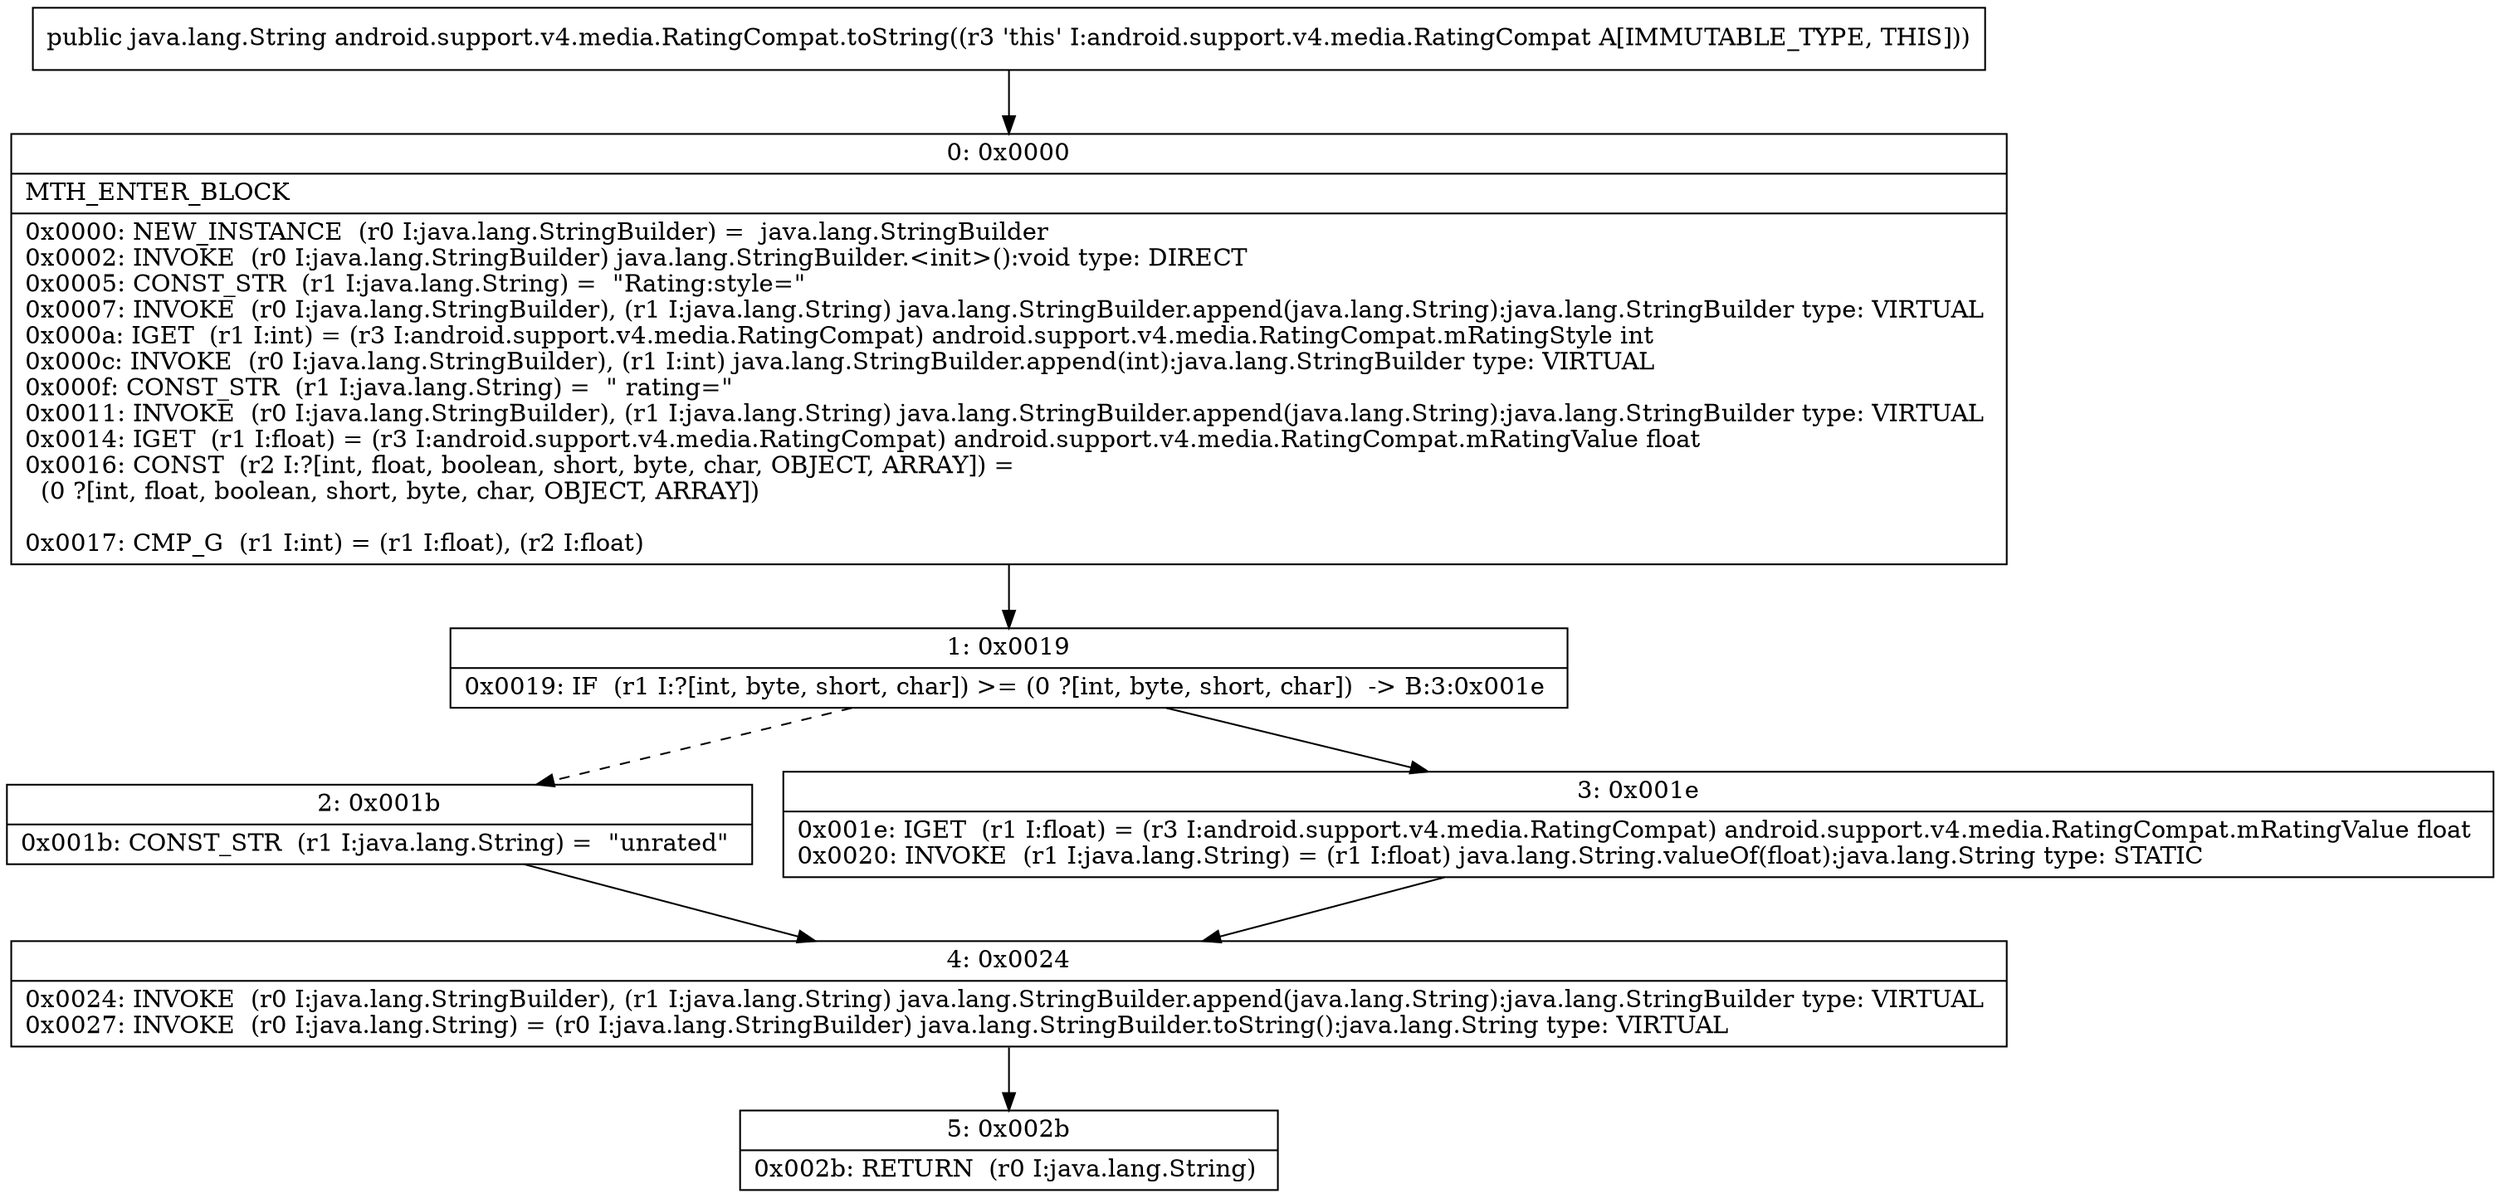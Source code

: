 digraph "CFG forandroid.support.v4.media.RatingCompat.toString()Ljava\/lang\/String;" {
Node_0 [shape=record,label="{0\:\ 0x0000|MTH_ENTER_BLOCK\l|0x0000: NEW_INSTANCE  (r0 I:java.lang.StringBuilder) =  java.lang.StringBuilder \l0x0002: INVOKE  (r0 I:java.lang.StringBuilder) java.lang.StringBuilder.\<init\>():void type: DIRECT \l0x0005: CONST_STR  (r1 I:java.lang.String) =  \"Rating:style=\" \l0x0007: INVOKE  (r0 I:java.lang.StringBuilder), (r1 I:java.lang.String) java.lang.StringBuilder.append(java.lang.String):java.lang.StringBuilder type: VIRTUAL \l0x000a: IGET  (r1 I:int) = (r3 I:android.support.v4.media.RatingCompat) android.support.v4.media.RatingCompat.mRatingStyle int \l0x000c: INVOKE  (r0 I:java.lang.StringBuilder), (r1 I:int) java.lang.StringBuilder.append(int):java.lang.StringBuilder type: VIRTUAL \l0x000f: CONST_STR  (r1 I:java.lang.String) =  \" rating=\" \l0x0011: INVOKE  (r0 I:java.lang.StringBuilder), (r1 I:java.lang.String) java.lang.StringBuilder.append(java.lang.String):java.lang.StringBuilder type: VIRTUAL \l0x0014: IGET  (r1 I:float) = (r3 I:android.support.v4.media.RatingCompat) android.support.v4.media.RatingCompat.mRatingValue float \l0x0016: CONST  (r2 I:?[int, float, boolean, short, byte, char, OBJECT, ARRAY]) = \l  (0 ?[int, float, boolean, short, byte, char, OBJECT, ARRAY])\l \l0x0017: CMP_G  (r1 I:int) = (r1 I:float), (r2 I:float) \l}"];
Node_1 [shape=record,label="{1\:\ 0x0019|0x0019: IF  (r1 I:?[int, byte, short, char]) \>= (0 ?[int, byte, short, char])  \-\> B:3:0x001e \l}"];
Node_2 [shape=record,label="{2\:\ 0x001b|0x001b: CONST_STR  (r1 I:java.lang.String) =  \"unrated\" \l}"];
Node_3 [shape=record,label="{3\:\ 0x001e|0x001e: IGET  (r1 I:float) = (r3 I:android.support.v4.media.RatingCompat) android.support.v4.media.RatingCompat.mRatingValue float \l0x0020: INVOKE  (r1 I:java.lang.String) = (r1 I:float) java.lang.String.valueOf(float):java.lang.String type: STATIC \l}"];
Node_4 [shape=record,label="{4\:\ 0x0024|0x0024: INVOKE  (r0 I:java.lang.StringBuilder), (r1 I:java.lang.String) java.lang.StringBuilder.append(java.lang.String):java.lang.StringBuilder type: VIRTUAL \l0x0027: INVOKE  (r0 I:java.lang.String) = (r0 I:java.lang.StringBuilder) java.lang.StringBuilder.toString():java.lang.String type: VIRTUAL \l}"];
Node_5 [shape=record,label="{5\:\ 0x002b|0x002b: RETURN  (r0 I:java.lang.String) \l}"];
MethodNode[shape=record,label="{public java.lang.String android.support.v4.media.RatingCompat.toString((r3 'this' I:android.support.v4.media.RatingCompat A[IMMUTABLE_TYPE, THIS])) }"];
MethodNode -> Node_0;
Node_0 -> Node_1;
Node_1 -> Node_2[style=dashed];
Node_1 -> Node_3;
Node_2 -> Node_4;
Node_3 -> Node_4;
Node_4 -> Node_5;
}

